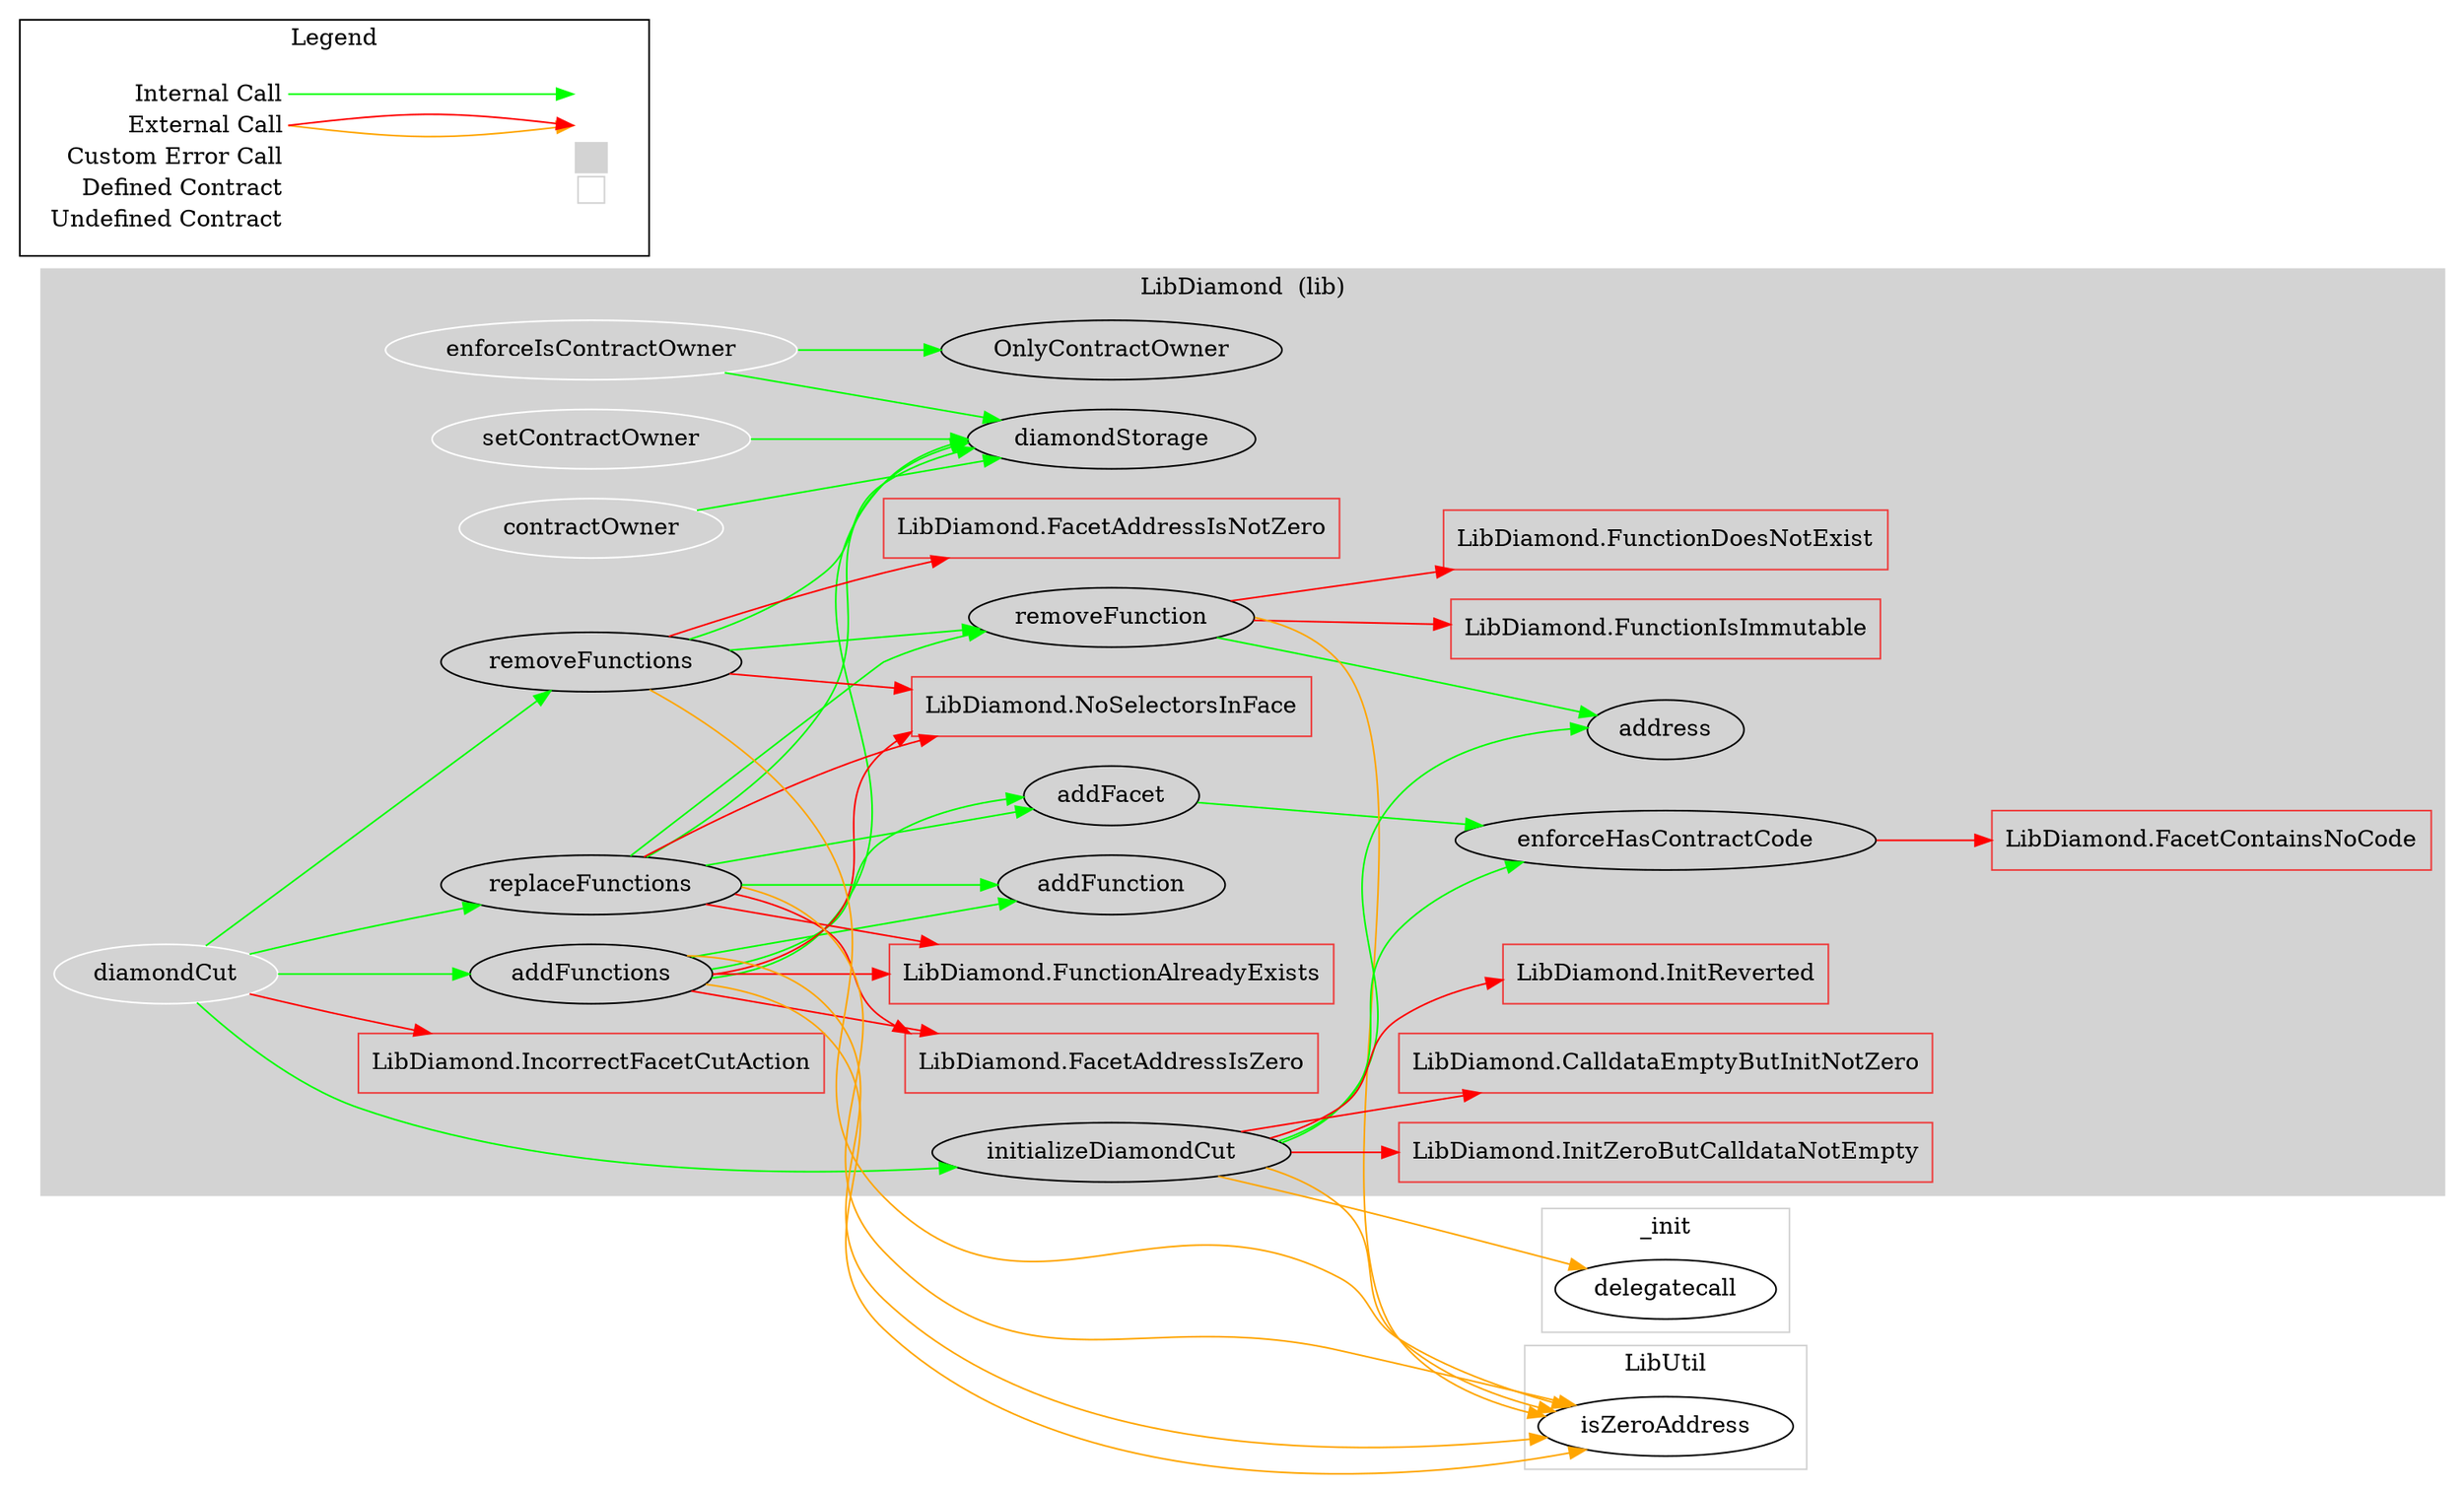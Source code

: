digraph G {
  graph [ ratio = "auto", page = "100", compound =true ];
subgraph "clusterLibDiamond" {
  graph [ label = "LibDiamond  (lib)", color = "lightgray", style = "filled", bgcolor = "lightgray" ];
  "LibDiamond.diamondStorage" [ label = "diamondStorage" ];
  "LibDiamond.setContractOwner" [ label = "setContractOwner", color = "white" ];
  "LibDiamond.contractOwner" [ label = "contractOwner", color = "white" ];
  "LibDiamond.enforceIsContractOwner" [ label = "enforceIsContractOwner", color = "white" ];
  "LibDiamond.diamondCut" [ label = "diamondCut", color = "white" ];
  "LibDiamond.addFunctions" [ label = "addFunctions" ];
  "LibDiamond.replaceFunctions" [ label = "replaceFunctions" ];
  "LibDiamond.removeFunctions" [ label = "removeFunctions" ];
  "LibDiamond.addFacet" [ label = "addFacet" ];
  "LibDiamond.addFunction" [ label = "addFunction" ];
  "LibDiamond.removeFunction" [ label = "removeFunction" ];
  "LibDiamond.initializeDiamondCut" [ label = "initializeDiamondCut" ];
  "LibDiamond.enforceHasContractCode" [ label = "enforceHasContractCode" ];
  "LibDiamond.OnlyContractOwner" [ label = "OnlyContractOwner" ];
  "LibDiamond.IncorrectFacetCutAction" [ color = "brown2", shape =box ];
  "LibDiamond.NoSelectorsInFace" [ color = "brown2", shape =box ];
  "LibDiamond.FacetAddressIsZero" [ color = "brown2", shape =box ];
  "LibDiamond.FunctionAlreadyExists" [ color = "brown2", shape =box ];
  "LibDiamond.FacetAddressIsNotZero" [ color = "brown2", shape =box ];
  "LibDiamond.FunctionDoesNotExist" [ color = "brown2", shape =box ];
  "LibDiamond.address" [ label = "address" ];
  "LibDiamond.FunctionIsImmutable" [ color = "brown2", shape =box ];
  "LibDiamond.InitZeroButCalldataNotEmpty" [ color = "brown2", shape =box ];
  "LibDiamond.CalldataEmptyButInitNotZero" [ color = "brown2", shape =box ];
  "LibDiamond.InitReverted" [ color = "brown2", shape =box ];
  "LibDiamond.FacetContainsNoCode" [ color = "brown2", shape =box ];
}

subgraph "clusterLibUtil" {
  graph [ label = "LibUtil", color = "lightgray" ];
  "LibUtil.isZeroAddress" [ label = "isZeroAddress" ];
}

subgraph "cluster_init" {
  graph [ label = "_init", color = "lightgray" ];
  "_init.delegatecall" [ label = "delegatecall" ];
}

  "LibDiamond.setContractOwner";
  "LibDiamond.diamondStorage";
  "LibDiamond.contractOwner";
  "LibDiamond.enforceIsContractOwner";
  "LibDiamond.OnlyContractOwner";
  "LibDiamond.diamondCut";
  "LibDiamond.addFunctions";
  "LibDiamond.replaceFunctions";
  "LibDiamond.removeFunctions";
  "LibDiamond.IncorrectFacetCutAction";
  "LibDiamond.initializeDiamondCut";
  "LibDiamond.NoSelectorsInFace";
  "LibUtil.isZeroAddress";
  "LibDiamond.FacetAddressIsZero";
  "LibDiamond.addFacet";
  "LibDiamond.FunctionAlreadyExists";
  "LibDiamond.addFunction";
  "LibDiamond.removeFunction";
  "LibDiamond.FacetAddressIsNotZero";
  "LibDiamond.enforceHasContractCode";
  "LibDiamond.FunctionDoesNotExist";
  "LibDiamond.address";
  "LibDiamond.FunctionIsImmutable";
  "LibDiamond.InitZeroButCalldataNotEmpty";
  "LibDiamond.CalldataEmptyButInitNotZero";
  "_init.delegatecall";
  "LibDiamond.InitReverted";
  "LibDiamond.FacetContainsNoCode";
  "LibDiamond.setContractOwner" -> "LibDiamond.diamondStorage" [ color = "green" ];
  "LibDiamond.contractOwner" -> "LibDiamond.diamondStorage" [ color = "green" ];
  "LibDiamond.enforceIsContractOwner" -> "LibDiamond.diamondStorage" [ color = "green" ];
  "LibDiamond.enforceIsContractOwner" -> "LibDiamond.OnlyContractOwner" [ color = "green" ];
  "LibDiamond.diamondCut" -> "LibDiamond.addFunctions" [ color = "green" ];
  "LibDiamond.diamondCut" -> "LibDiamond.replaceFunctions" [ color = "green" ];
  "LibDiamond.diamondCut" -> "LibDiamond.removeFunctions" [ color = "green" ];
  "LibDiamond.diamondCut" -> "LibDiamond.IncorrectFacetCutAction" [ color = "red" ];
  "LibDiamond.diamondCut" -> "LibDiamond.initializeDiamondCut" [ color = "green" ];
  "LibDiamond.addFunctions" -> "LibDiamond.NoSelectorsInFace" [ color = "red" ];
  "LibDiamond.addFunctions" -> "LibDiamond.diamondStorage" [ color = "green" ];
  "LibDiamond.addFunctions" -> "LibUtil.isZeroAddress" [ color = "orange" ];
  "LibDiamond.addFunctions" -> "LibDiamond.FacetAddressIsZero" [ color = "red" ];
  "LibDiamond.addFunctions" -> "LibDiamond.addFacet" [ color = "green" ];
  "LibDiamond.addFunctions" -> "LibUtil.isZeroAddress" [ color = "orange" ];
  "LibDiamond.addFunctions" -> "LibDiamond.FunctionAlreadyExists" [ color = "red" ];
  "LibDiamond.addFunctions" -> "LibDiamond.addFunction" [ color = "green" ];
  "LibDiamond.replaceFunctions" -> "LibDiamond.NoSelectorsInFace" [ color = "red" ];
  "LibDiamond.replaceFunctions" -> "LibDiamond.diamondStorage" [ color = "green" ];
  "LibDiamond.replaceFunctions" -> "LibUtil.isZeroAddress" [ color = "orange" ];
  "LibDiamond.replaceFunctions" -> "LibDiamond.FacetAddressIsZero" [ color = "red" ];
  "LibDiamond.replaceFunctions" -> "LibDiamond.addFacet" [ color = "green" ];
  "LibDiamond.replaceFunctions" -> "LibDiamond.FunctionAlreadyExists" [ color = "red" ];
  "LibDiamond.replaceFunctions" -> "LibDiamond.removeFunction" [ color = "green" ];
  "LibDiamond.replaceFunctions" -> "LibDiamond.addFunction" [ color = "green" ];
  "LibDiamond.removeFunctions" -> "LibDiamond.NoSelectorsInFace" [ color = "red" ];
  "LibDiamond.removeFunctions" -> "LibDiamond.diamondStorage" [ color = "green" ];
  "LibDiamond.removeFunctions" -> "LibUtil.isZeroAddress" [ color = "orange" ];
  "LibDiamond.removeFunctions" -> "LibDiamond.FacetAddressIsNotZero" [ color = "red" ];
  "LibDiamond.removeFunctions" -> "LibDiamond.removeFunction" [ color = "green" ];
  "LibDiamond.addFacet" -> "LibDiamond.enforceHasContractCode" [ color = "green" ];
  "LibDiamond.removeFunction" -> "LibUtil.isZeroAddress" [ color = "orange" ];
  "LibDiamond.removeFunction" -> "LibDiamond.FunctionDoesNotExist" [ color = "red" ];
  "LibDiamond.removeFunction" -> "LibDiamond.address" [ color = "green" ];
  "LibDiamond.removeFunction" -> "LibDiamond.FunctionIsImmutable" [ color = "red" ];
  "LibDiamond.initializeDiamondCut" -> "LibUtil.isZeroAddress" [ color = "orange" ];
  "LibDiamond.initializeDiamondCut" -> "LibDiamond.InitZeroButCalldataNotEmpty" [ color = "red" ];
  "LibDiamond.initializeDiamondCut" -> "LibDiamond.CalldataEmptyButInitNotZero" [ color = "red" ];
  "LibDiamond.initializeDiamondCut" -> "LibDiamond.address" [ color = "green" ];
  "LibDiamond.initializeDiamondCut" -> "LibDiamond.enforceHasContractCode" [ color = "green" ];
  "LibDiamond.initializeDiamondCut" -> "_init.delegatecall" [ color = "orange" ];
  "LibDiamond.initializeDiamondCut" -> "LibDiamond.InitReverted" [ color = "red" ];
  "LibDiamond.enforceHasContractCode" -> "LibDiamond.FacetContainsNoCode" [ color = "red" ];


rankdir=LR
node [shape=plaintext]
subgraph cluster_01 { 
label = "Legend";
key [label=<<table border="0" cellpadding="2" cellspacing="0" cellborder="0">
  <tr><td align="right" port="i1">Internal Call</td></tr>
  <tr><td align="right" port="i2">External Call</td></tr>
  <tr><td align="right" port="i2">Custom Error Call</td></tr>
  <tr><td align="right" port="i3">Defined Contract</td></tr>
  <tr><td align="right" port="i4">Undefined Contract</td></tr>
  </table>>]
key2 [label=<<table border="0" cellpadding="2" cellspacing="0" cellborder="0">
  <tr><td port="i1">&nbsp;&nbsp;&nbsp;</td></tr>
  <tr><td port="i2">&nbsp;&nbsp;&nbsp;</td></tr>
  <tr><td port="i3" bgcolor="lightgray">&nbsp;&nbsp;&nbsp;</td></tr>
  <tr><td port="i4">
    <table border="1" cellborder="0" cellspacing="0" cellpadding="7" color="lightgray">
      <tr>
       <td></td>
      </tr>
     </table>
  </td></tr>
  </table>>]
key:i1:e -> key2:i1:w [color="green"]
key:i2:e -> key2:i2:w [color="orange"]
key:i2:e -> key2:i2:w [color="red"]
}
}

